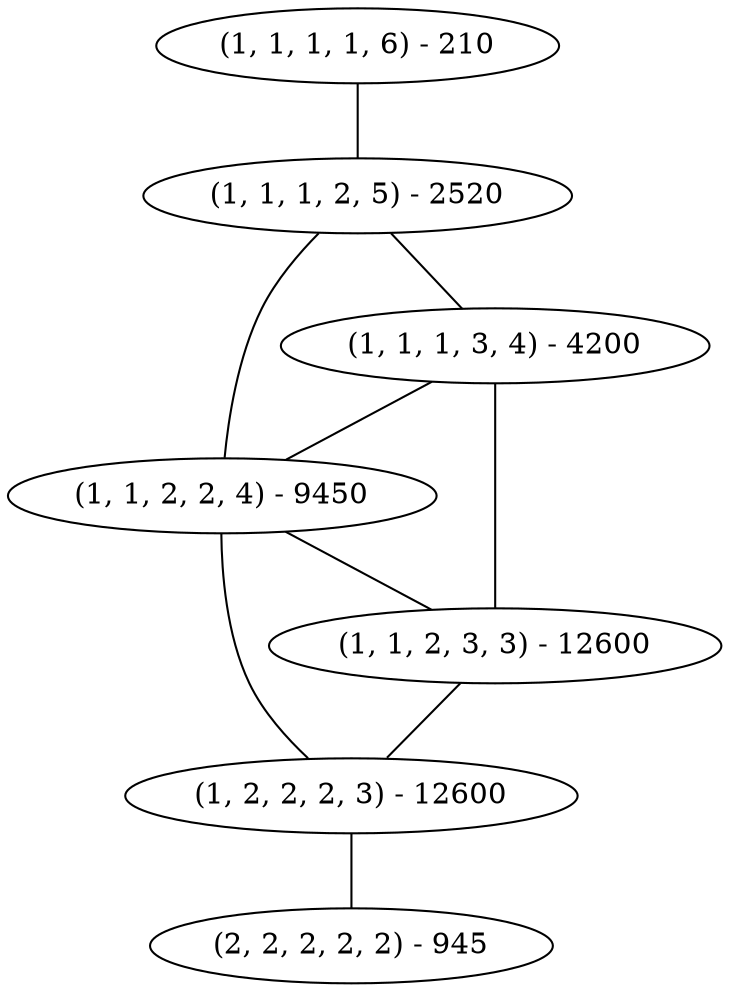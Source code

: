 strict graph {
    "(1, 1, 1, 1, 6)" [label="(1, 1, 1, 1, 6) - 210"]
    "(1, 1, 1, 2, 5)" [label="(1, 1, 1, 2, 5) - 2520"]
    "(1, 1, 1, 3, 4)" [label="(1, 1, 1, 3, 4) - 4200"]
    "(1, 1, 2, 2, 4)" [label="(1, 1, 2, 2, 4) - 9450"]
    "(1, 1, 2, 3, 3)" [label="(1, 1, 2, 3, 3) - 12600"]
    "(1, 2, 2, 2, 3)" [label="(1, 2, 2, 2, 3) - 12600"]
    "(2, 2, 2, 2, 2)" [label="(2, 2, 2, 2, 2) - 945"]
    "(1, 1, 1, 1, 6)" -- "(1, 1, 1, 2, 5)"
    "(1, 1, 1, 2, 5)" -- "(1, 1, 1, 1, 6)"
    "(1, 1, 1, 2, 5)" -- "(1, 1, 1, 3, 4)"
    "(1, 1, 1, 2, 5)" -- "(1, 1, 2, 2, 4)"
    "(1, 1, 1, 3, 4)" -- "(1, 1, 1, 2, 5)"
    "(1, 1, 1, 3, 4)" -- "(1, 1, 2, 2, 4)"
    "(1, 1, 1, 3, 4)" -- "(1, 1, 2, 3, 3)"
    "(1, 1, 2, 2, 4)" -- "(1, 1, 1, 2, 5)"
    "(1, 1, 2, 2, 4)" -- "(1, 1, 1, 3, 4)"
    "(1, 1, 2, 2, 4)" -- "(1, 1, 2, 3, 3)"
    "(1, 1, 2, 2, 4)" -- "(1, 2, 2, 2, 3)"
    "(1, 1, 2, 3, 3)" -- "(1, 1, 1, 3, 4)"
    "(1, 1, 2, 3, 3)" -- "(1, 1, 2, 2, 4)"
    "(1, 1, 2, 3, 3)" -- "(1, 2, 2, 2, 3)"
    "(1, 2, 2, 2, 3)" -- "(1, 1, 2, 2, 4)"
    "(1, 2, 2, 2, 3)" -- "(1, 1, 2, 3, 3)"
    "(1, 2, 2, 2, 3)" -- "(2, 2, 2, 2, 2)"
    "(2, 2, 2, 2, 2)" -- "(1, 2, 2, 2, 3)"
}
